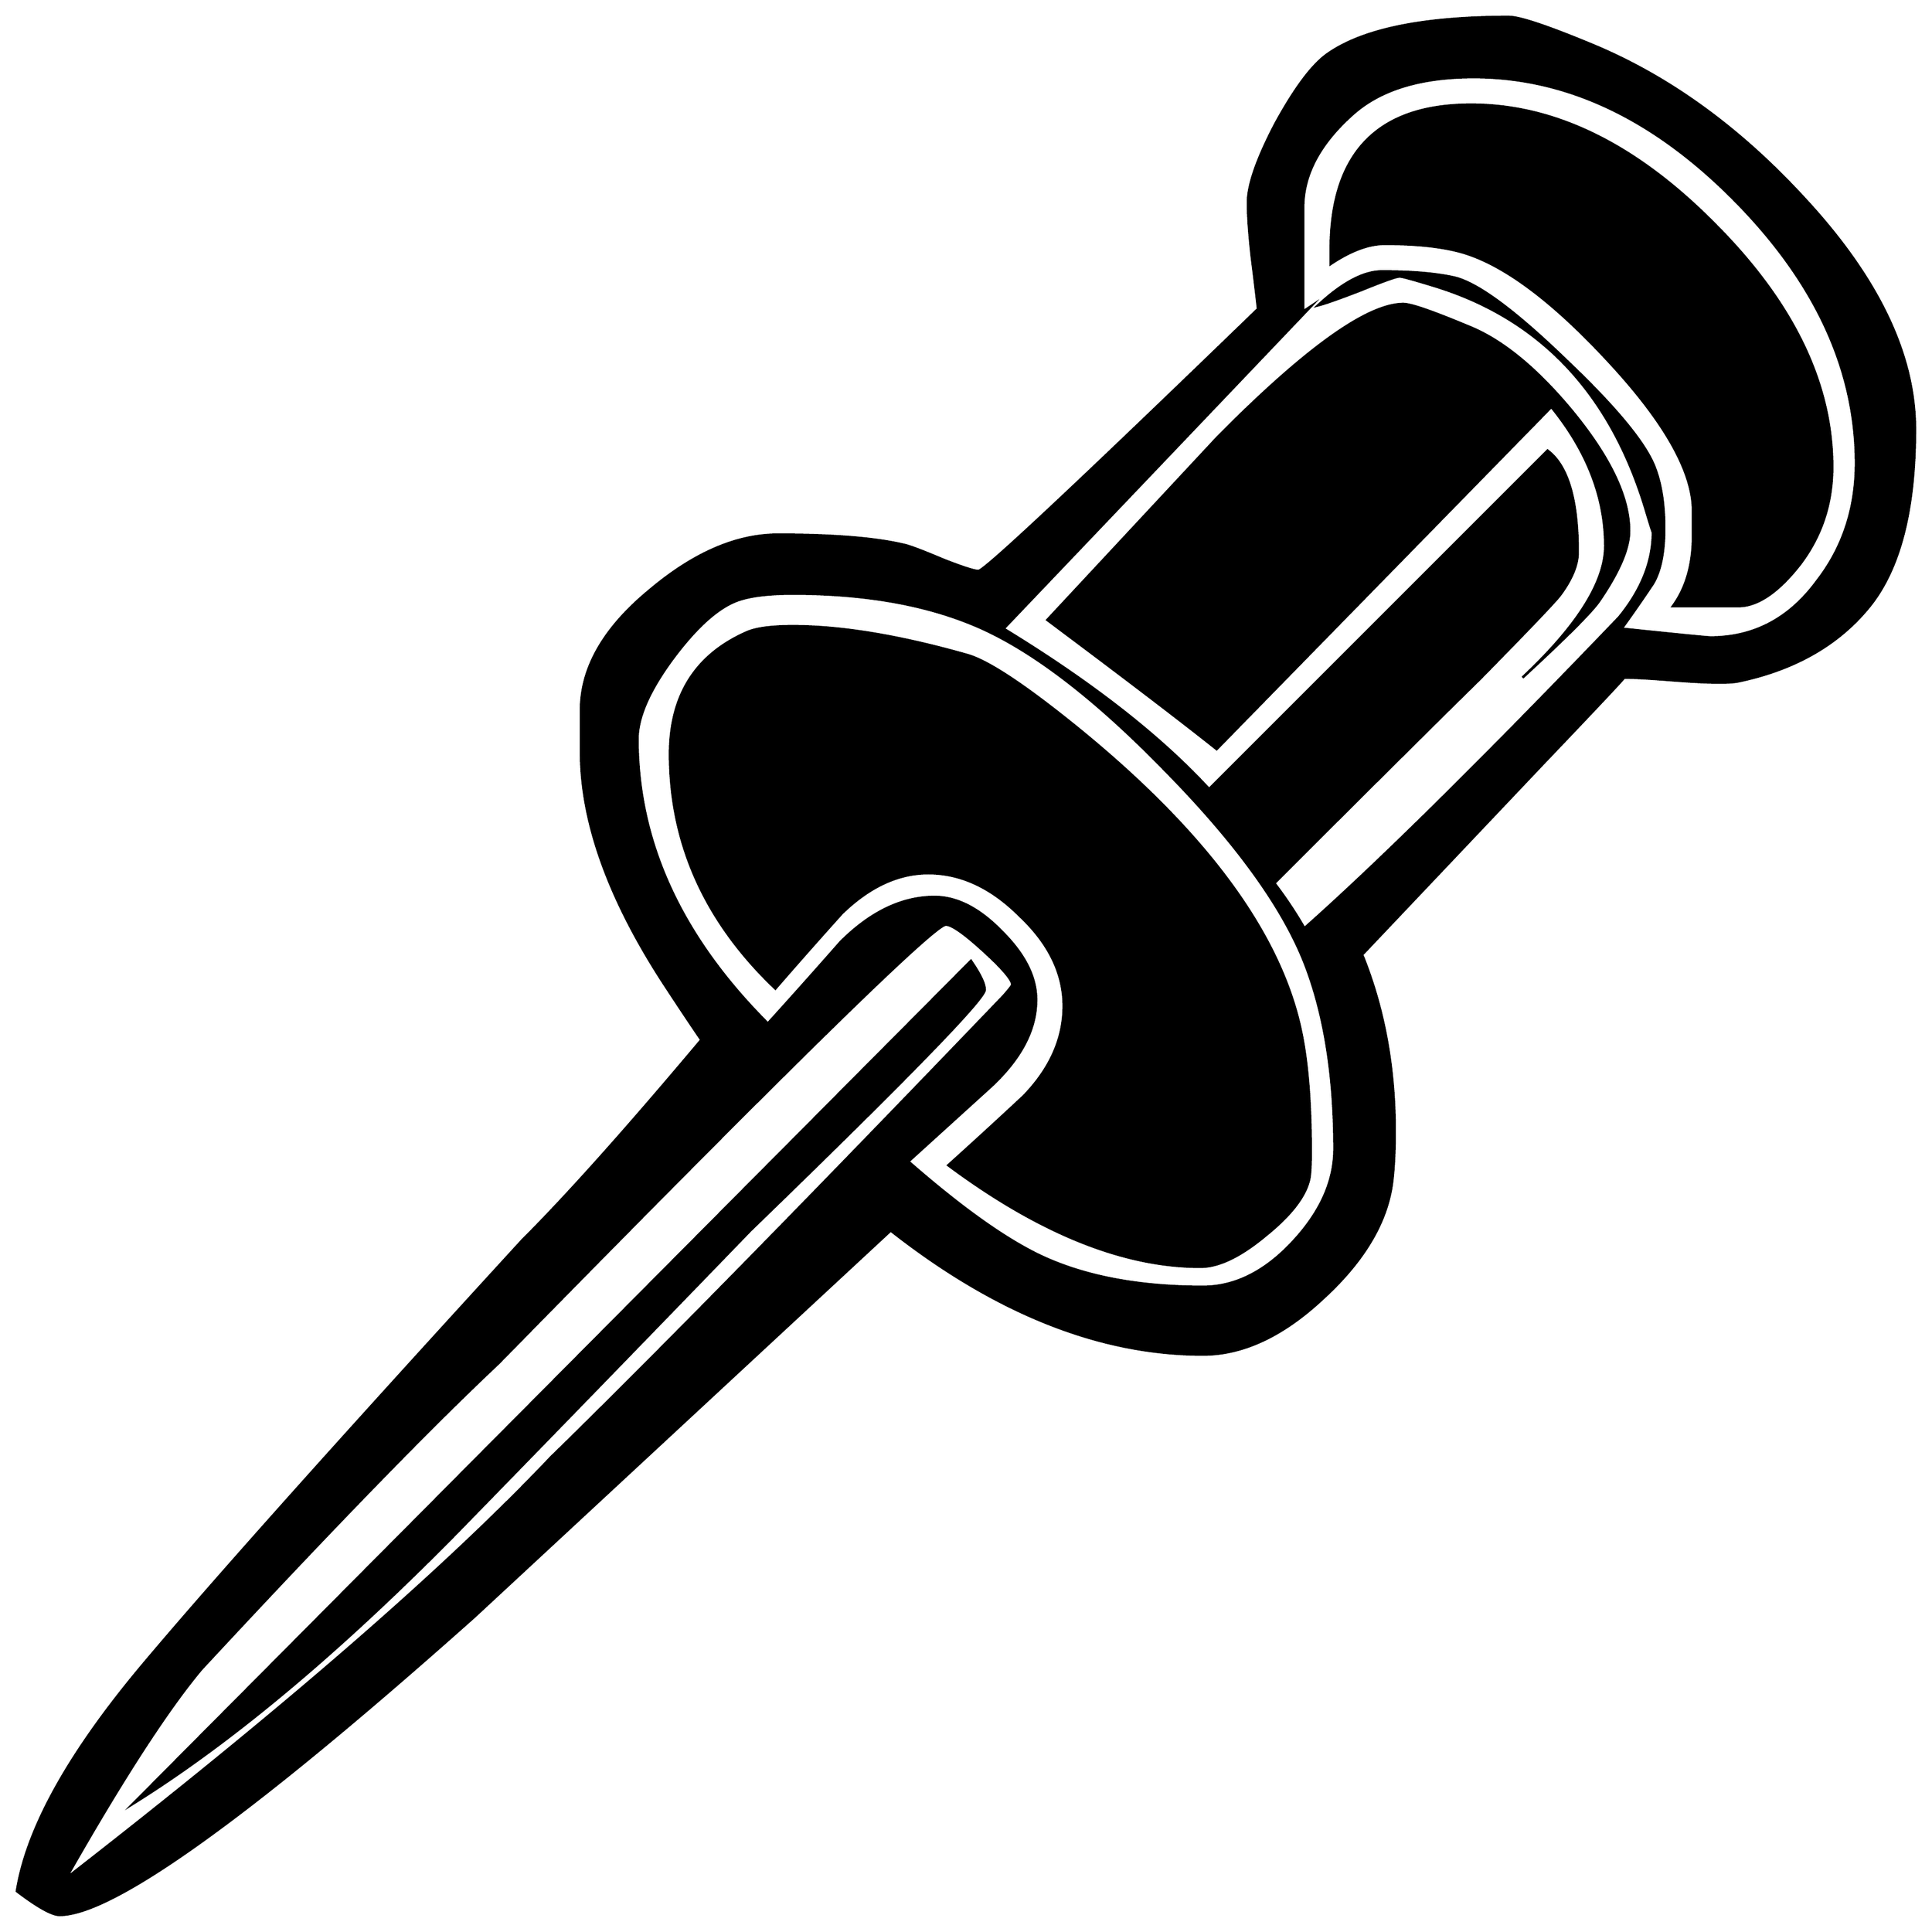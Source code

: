 


\begin{tikzpicture}[y=0.80pt, x=0.80pt, yscale=-1.0, xscale=1.0, inner sep=0pt, outer sep=0pt]
\begin{scope}[shift={(100.0,1752.0)},nonzero rule]
  \path[draw=.,fill=.,line width=1.600pt] (1578.0,-1056.0) ..
    controls (1578.0,-991.333) and (1565.667,-944.0) ..
    (1541.0,-914.0) .. controls (1516.333,-884.0) and
    (1481.667,-864.333) .. (1437.0,-855.0) .. controls
    (1433.667,-854.333) and (1428.667,-854.0) .. (1422.0,-854.0) ..
    controls (1413.333,-854.0) and (1400.333,-854.667) ..
    (1383.0,-856.0) .. controls (1366.333,-857.333) and
    (1354.0,-858.0) .. (1346.0,-858.0) .. controls
    (1344.667,-856.0) and (1323.333,-833.333) .. (1282.0,-790.0) --
    (1137.0,-637.0) .. controls (1154.333,-594.333) and
    (1163.0,-547.333) .. (1163.0,-496.0) .. controls
    (1163.0,-480.667) and (1162.333,-467.333) .. (1161.0,-456.0) ..
    controls (1157.0,-424.0) and (1138.667,-393.0) ..
    (1106.0,-363.0) .. controls (1074.0,-333.0) and
    (1042.0,-318.0) .. (1010.0,-318.0) .. controls
    (928.0,-318.0) and (845.0,-351.0) .. (761.0,-417.0) ..
    controls (650.333,-314.333) and (539.667,-211.667) .. (429.0,-109.0)
    .. controls (251.0,49.667) and (140.667,129.0) .. (98.0,129.0)
    .. controls (92.0,129.0) and (80.667,122.667) .. (64.0,110.0) ..
    controls (72.0,60.0) and (105.333,0.0) .. (164.0,-70.0) ..
    controls (220.0,-136.667) and (321.0,-249.667) .. (467.0,-409.0)
    .. controls (503.0,-445.0) and (550.667,-498.333) ..
    (610.0,-569.0) .. controls (602.667,-579.667) and (592.667,-594.667)
    .. (580.0,-614.0) .. controls (535.333,-682.667) and
    (513.333,-745.0) .. (514.0,-801.0) -- (514.0,-834.0) ..
    controls (514.667,-866.667) and (532.667,-897.667) .. (568.0,-927.0)
    .. controls (603.333,-957.0) and (637.667,-972.0) ..
    (671.0,-972.0) .. controls (715.0,-972.0) and (748.333,-969.333)
    .. (771.0,-964.0) .. controls (775.0,-963.333) and
    (785.667,-959.333) .. (803.0,-952.0) .. controls (818.333,-946.0)
    and (827.667,-943.0) .. (831.0,-943.0) .. controls
    (835.667,-943.0) and (910.0,-1012.667) .. (1054.0,-1152.0) ..
    controls (1053.333,-1158.667) and (1051.667,-1172.667) ..
    (1049.0,-1194.0) .. controls (1047.0,-1212.0) and
    (1046.0,-1226.333) .. (1046.0,-1237.0) .. controls
    (1046.0,-1251.0) and (1053.333,-1272.0) .. (1068.0,-1300.0) ..
    controls (1083.333,-1328.0) and (1097.0,-1346.333) ..
    (1109.0,-1355.0) .. controls (1137.0,-1375.0) and
    (1185.333,-1385.0) .. (1254.0,-1385.0) .. controls
    (1262.667,-1385.0) and (1284.667,-1377.667) .. (1320.0,-1363.0) ..
    controls (1381.333,-1337.667) and (1438.0,-1296.667) ..
    (1490.0,-1240.0) .. controls (1548.667,-1176.667) and
    (1578.0,-1115.333) .. (1578.0,-1056.0) --
    cycle(1531.0,-1029.0) .. controls (1531.0,-1103.667) and
    (1498.667,-1173.667) .. (1434.0,-1239.0) .. controls
    (1369.333,-1304.333) and (1300.0,-1337.0) .. (1226.0,-1337.0) ..
    controls (1183.333,-1337.0) and (1151.0,-1327.0) ..
    (1129.0,-1307.0) .. controls (1103.0,-1283.667) and
    (1090.0,-1259.0) .. (1090.0,-1233.0) -- (1090.0,-1150.0) --
    (1096.0,-1154.0) -- (851.0,-897.0) .. controls
    (921.0,-854.333) and (975.667,-811.667) .. (1015.0,-769.0) --
    (1285.0,-1039.0) .. controls (1301.0,-1027.0) and
    (1309.0,-1000.0) .. (1309.0,-958.0) .. controls
    (1309.0,-948.0) and (1304.333,-936.667) .. (1295.0,-924.0) ..
    controls (1291.0,-918.667) and (1269.667,-896.333) ..
    (1231.0,-857.0) .. controls (1194.333,-821.0) and
    (1139.667,-766.667) .. (1067.0,-694.0) .. controls
    (1075.667,-682.667) and (1083.667,-670.667) .. (1091.0,-658.0) ..
    controls (1150.333,-710.667) and (1234.0,-793.333) ..
    (1342.0,-906.0) .. controls (1360.0,-928.0) and
    (1369.0,-950.667) .. (1369.0,-974.0) .. controls
    (1369.0,-973.333) and (1367.0,-979.667) .. (1363.0,-993.0) ..
    controls (1335.0,-1085.0) and (1279.333,-1144.0) ..
    (1196.0,-1170.0) .. controls (1178.667,-1175.333) and
    (1169.0,-1178.0) .. (1167.0,-1178.0) .. controls
    (1164.333,-1178.0) and (1154.0,-1174.333) .. (1136.0,-1167.0) ..
    controls (1118.667,-1160.333) and (1107.333,-1156.333) ..
    (1102.0,-1155.0) .. controls (1121.333,-1173.0) and
    (1138.333,-1182.0) .. (1153.0,-1182.0) .. controls
    (1177.0,-1182.0) and (1196.333,-1180.333) .. (1211.0,-1177.0) ..
    controls (1229.667,-1172.333) and (1259.333,-1150.333) ..
    (1300.0,-1111.0) .. controls (1340.667,-1072.333) and
    (1364.333,-1043.333) .. (1371.0,-1024.0) .. controls
    (1375.667,-1011.333) and (1378.0,-995.667) .. (1378.0,-977.0) ..
    controls (1378.0,-957.667) and (1375.0,-943.0) ..
    (1369.0,-933.0) .. controls (1361.0,-921.0) and
    (1352.667,-909.0) .. (1344.0,-897.0) .. controls
    (1388.667,-892.333) and (1412.333,-890.0) .. (1415.0,-890.0) ..
    controls (1449.667,-890.0) and (1478.0,-905.0) ..
    (1500.0,-935.0) .. controls (1520.667,-961.667) and
    (1531.0,-993.0) .. (1531.0,-1029.0) -- cycle(1115.0,-482.0)
    .. controls (1115.0,-540.667) and (1107.0,-590.333) ..
    (1091.0,-631.0) .. controls (1073.0,-676.333) and
    (1035.333,-728.0) .. (978.0,-786.0) .. controls (920.667,-844.667)
    and (869.667,-883.0) .. (825.0,-901.0) .. controls
    (785.667,-917.0) and (738.333,-925.0) .. (683.0,-925.0) ..
    controls (664.333,-925.0) and (650.0,-923.333) .. (640.0,-920.0)
    .. controls (624.0,-914.667) and (606.333,-899.0) ..
    (587.0,-873.0) .. controls (568.333,-847.667) and (559.0,-826.333)
    .. (559.0,-809.0) .. controls (559.0,-727.0) and
    (593.667,-651.333) .. (663.0,-582.0) .. controls (682.333,-603.333)
    and (701.667,-625.0) .. (721.0,-647.0) .. controls
    (745.0,-671.0) and (770.0,-683.0) .. (796.0,-683.0) ..
    controls (814.0,-683.0) and (832.0,-673.667) .. (850.0,-655.0)
    .. controls (868.0,-637.0) and (877.0,-619.0) ..
    (877.0,-601.0) .. controls (877.0,-577.0) and (864.667,-553.667)
    .. (840.0,-531.0) .. controls (796.667,-491.667) and
    (775.0,-472.0) .. (775.0,-472.0) .. controls (817.667,-434.667)
    and (853.333,-409.333) .. (882.0,-396.0) .. controls
    (916.667,-380.0) and (959.333,-372.0) .. (1010.0,-372.0) ..
    controls (1035.333,-372.0) and (1059.0,-383.667) ..
    (1081.0,-407.0) .. controls (1103.667,-431.0) and
    (1115.0,-456.0) .. (1115.0,-482.0) -- cycle(858.0,-613.0) ..
    controls (858.0,-617.0) and (850.333,-626.0) .. (835.0,-640.0)
    .. controls (819.667,-654.0) and (809.667,-661.0) ..
    (805.0,-661.0) .. controls (795.667,-661.0) and (676.667,-544.333)
    .. (448.0,-311.0) .. controls (392.667,-259.0) and
    (313.667,-177.667) .. (211.0,-67.0) .. controls (183.667,-34.333)
    and (147.667,21.333) .. (103.0,100.0) .. controls (276.333,-34.667)
    and (405.333,-146.667) .. (490.0,-236.0) .. controls
    (572.0,-316.0) and (692.333,-438.667) .. (851.0,-604.0) ..
    controls (855.667,-609.333) and (858.0,-612.333) .. (858.0,-613.0)
    -- cycle(1512.0,-1026.0) .. controls (1512.0,-996.667) and
    (1503.333,-970.667) .. (1486.0,-948.0) .. controls
    (1468.667,-926.0) and (1452.333,-915.0) .. (1437.0,-915.0) --
    (1385.0,-915.0) .. controls (1395.667,-929.667) and
    (1401.0,-948.333) .. (1401.0,-971.0) -- (1401.0,-991.0) ..
    controls (1401.0,-1022.333) and (1378.333,-1062.333) ..
    (1333.0,-1111.0) .. controls (1290.333,-1157.0) and
    (1253.0,-1185.333) .. (1221.0,-1196.0) .. controls
    (1205.0,-1201.333) and (1183.0,-1204.0) .. (1155.0,-1204.0) ..
    controls (1142.333,-1204.0) and (1128.0,-1198.667) ..
    (1112.0,-1188.0) -- (1112.0,-1199.0) .. controls
    (1112.0,-1276.333) and (1149.333,-1315.0) .. (1224.0,-1315.0) ..
    controls (1290.667,-1315.0) and (1355.333,-1283.333) ..
    (1418.0,-1220.0) .. controls (1480.667,-1157.333) and
    (1512.0,-1092.667) .. (1512.0,-1026.0) -- cycle(1350.0,-975.0)
    .. controls (1350.0,-961.0) and (1342.0,-942.333) ..
    (1326.0,-919.0) .. controls (1320.0,-910.333) and
    (1299.667,-890.0) .. (1265.0,-858.0) .. controls
    (1309.0,-899.333) and (1331.0,-934.333) .. (1331.0,-963.0) ..
    controls (1331.0,-1001.667) and (1316.667,-1038.667) ..
    (1288.0,-1074.0) -- (1021.0,-801.0) .. controls
    (991.667,-824.333) and (946.667,-858.667) .. (886.0,-904.0) ..
    controls (931.333,-952.667) and (976.667,-1001.333) ..
    (1022.0,-1050.0) .. controls (1092.0,-1120.667) and
    (1141.333,-1156.0) .. (1170.0,-1156.0) .. controls
    (1176.0,-1156.0) and (1193.333,-1150.0) .. (1222.0,-1138.0) ..
    controls (1248.667,-1127.333) and (1276.333,-1104.667) ..
    (1305.0,-1070.0) .. controls (1335.0,-1033.333) and
    (1350.0,-1001.667) .. (1350.0,-975.0) -- cycle(1096.0,-480.0)
    .. controls (1096.0,-470.0) and (1095.667,-463.0) ..
    (1095.0,-459.0) .. controls (1092.333,-445.0) and
    (1080.667,-429.667) .. (1060.0,-413.0) .. controls
    (1040.0,-396.333) and (1022.667,-388.0) .. (1008.0,-388.0) ..
    controls (946.667,-388.0) and (879.667,-415.0) .. (807.0,-469.0)
    .. controls (827.0,-487.0) and (847.0,-505.333) ..
    (867.0,-524.0) .. controls (888.333,-546.0) and (899.0,-570.0)
    .. (899.0,-596.0) .. controls (899.0,-622.0) and
    (887.333,-646.0) .. (864.0,-668.0) .. controls (841.333,-690.667)
    and (817.0,-702.0) .. (791.0,-702.0) .. controls
    (767.0,-702.0) and (744.0,-691.333) .. (722.0,-670.0) ..
    controls (704.0,-650.0) and (686.333,-630.0) .. (669.0,-610.0)
    .. controls (613.0,-663.333) and (585.0,-725.667) ..
    (585.0,-797.0) .. controls (585.0,-843.667) and (605.333,-876.0)
    .. (646.0,-894.0) .. controls (653.333,-897.333) and
    (665.667,-899.0) .. (683.0,-899.0) .. controls (721.667,-899.0)
    and (768.0,-891.333) .. (822.0,-876.0) .. controls
    (838.667,-871.333) and (868.333,-851.667) .. (911.0,-817.0) ..
    controls (1012.333,-734.333) and (1071.333,-654.333) ..
    (1088.0,-577.0) .. controls (1093.333,-552.333) and
    (1096.0,-520.0) .. (1096.0,-480.0) -- cycle(836.0,-609.0) ..
    controls (836.0,-601.667) and (773.667,-537.667) .. (649.0,-417.0)
    .. controls (571.0,-336.333) and (492.667,-255.667) ..
    (414.0,-175.0) .. controls (320.667,-80.333) and (235.0,-8.667) ..
    (157.0,40.0) -- (825.0,-632.0) .. controls (832.333,-621.333)
    and (836.0,-613.667) .. (836.0,-609.0) -- cycle;
\end{scope}

\end{tikzpicture}

